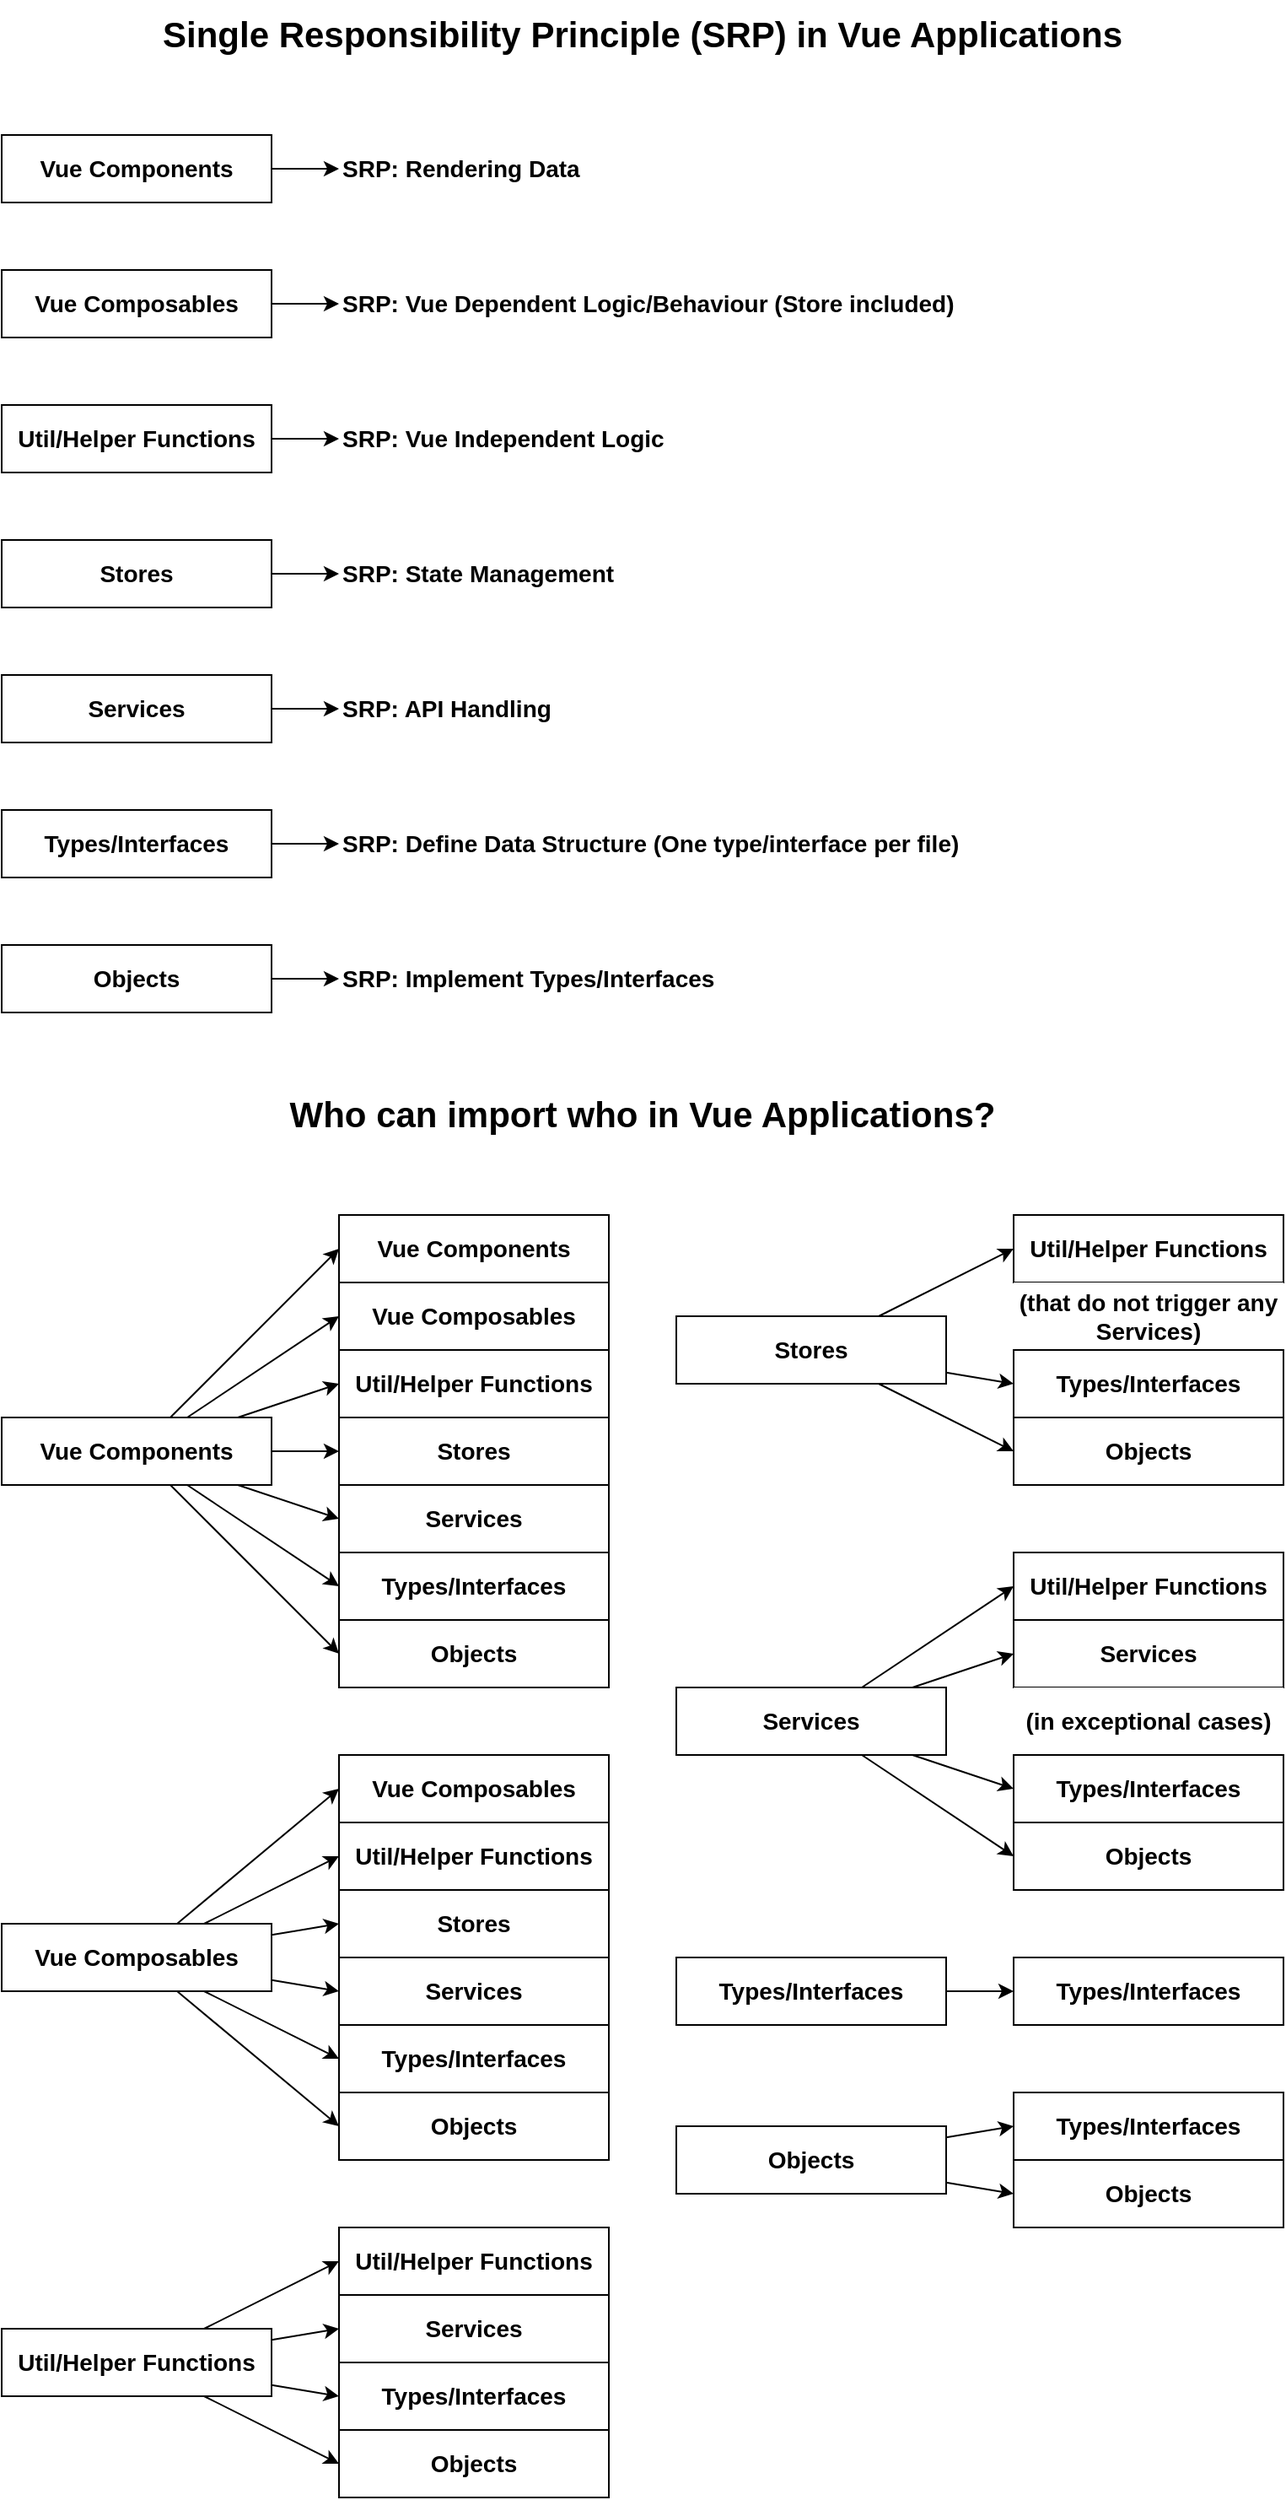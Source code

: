 <mxfile version="28.0.7">
  <diagram name="Seite-1" id="Prk-0ivaJmtBiu-Axqeh">
    <mxGraphModel dx="1198" dy="3158" grid="1" gridSize="10" guides="1" tooltips="1" connect="1" arrows="1" fold="1" page="1" pageScale="1" pageWidth="827" pageHeight="1169" math="0" shadow="0">
      <root>
        <mxCell id="0" />
        <mxCell id="1" parent="0" />
        <mxCell id="aSoLX_tGQvLrZcj3-7WW-1" value="&lt;b&gt;&lt;font style=&quot;font-size: 21px;&quot;&gt;Single Responsibility Principle (SRP) in Vue Applications&lt;/font&gt;&lt;/b&gt;" style="rounded=0;whiteSpace=wrap;html=1;strokeColor=none;" parent="1" vertex="1">
          <mxGeometry x="40" y="-2320" width="760" height="40" as="geometry" />
        </mxCell>
        <mxCell id="aSoLX_tGQvLrZcj3-7WW-2" value="" style="rounded=0;orthogonalLoop=1;jettySize=auto;html=1;" parent="1" source="aSoLX_tGQvLrZcj3-7WW-3" target="aSoLX_tGQvLrZcj3-7WW-4" edge="1">
          <mxGeometry relative="1" as="geometry" />
        </mxCell>
        <mxCell id="aSoLX_tGQvLrZcj3-7WW-3" value="&lt;b&gt;&lt;font style=&quot;font-size: 14px;&quot;&gt;Vue Components&lt;/font&gt;&lt;/b&gt;" style="rounded=0;whiteSpace=wrap;html=1;" parent="1" vertex="1">
          <mxGeometry x="40" y="-2240" width="160" height="40" as="geometry" />
        </mxCell>
        <mxCell id="aSoLX_tGQvLrZcj3-7WW-4" value="&lt;b&gt;&lt;font style=&quot;font-size: 14px;&quot;&gt;SRP: Rendering Data&lt;/font&gt;&lt;/b&gt;" style="rounded=0;whiteSpace=wrap;html=1;strokeColor=none;align=left;" parent="1" vertex="1">
          <mxGeometry x="240" y="-2240" width="400" height="40" as="geometry" />
        </mxCell>
        <mxCell id="aSoLX_tGQvLrZcj3-7WW-5" value="" style="rounded=0;orthogonalLoop=1;jettySize=auto;html=1;" parent="1" source="aSoLX_tGQvLrZcj3-7WW-6" target="aSoLX_tGQvLrZcj3-7WW-7" edge="1">
          <mxGeometry relative="1" as="geometry" />
        </mxCell>
        <mxCell id="aSoLX_tGQvLrZcj3-7WW-6" value="&lt;b&gt;&lt;font style=&quot;font-size: 14px;&quot;&gt;Vue Composables&lt;/font&gt;&lt;/b&gt;" style="rounded=0;whiteSpace=wrap;html=1;" parent="1" vertex="1">
          <mxGeometry x="40" y="-2160" width="160" height="40" as="geometry" />
        </mxCell>
        <mxCell id="aSoLX_tGQvLrZcj3-7WW-7" value="&lt;b&gt;&lt;font style=&quot;font-size: 14px;&quot;&gt;SRP: Vue Dependent Logic/Behaviour (Store included)&lt;/font&gt;&lt;/b&gt;" style="rounded=0;whiteSpace=wrap;html=1;strokeColor=none;align=left;" parent="1" vertex="1">
          <mxGeometry x="240" y="-2160" width="400" height="40" as="geometry" />
        </mxCell>
        <mxCell id="aSoLX_tGQvLrZcj3-7WW-8" value="" style="rounded=0;orthogonalLoop=1;jettySize=auto;html=1;" parent="1" source="aSoLX_tGQvLrZcj3-7WW-9" target="aSoLX_tGQvLrZcj3-7WW-10" edge="1">
          <mxGeometry relative="1" as="geometry" />
        </mxCell>
        <mxCell id="aSoLX_tGQvLrZcj3-7WW-9" value="&lt;b&gt;&lt;font style=&quot;font-size: 14px;&quot;&gt;Util/Helper Functions&lt;/font&gt;&lt;/b&gt;" style="rounded=0;whiteSpace=wrap;html=1;" parent="1" vertex="1">
          <mxGeometry x="40" y="-2080" width="160" height="40" as="geometry" />
        </mxCell>
        <mxCell id="aSoLX_tGQvLrZcj3-7WW-10" value="&lt;b&gt;&lt;font style=&quot;font-size: 14px;&quot;&gt;SRP: Vue Independent Logic&lt;/font&gt;&lt;/b&gt;" style="rounded=0;whiteSpace=wrap;html=1;strokeColor=none;align=left;" parent="1" vertex="1">
          <mxGeometry x="240" y="-2080" width="400" height="40" as="geometry" />
        </mxCell>
        <mxCell id="aSoLX_tGQvLrZcj3-7WW-11" value="" style="rounded=0;orthogonalLoop=1;jettySize=auto;html=1;" parent="1" source="aSoLX_tGQvLrZcj3-7WW-12" target="aSoLX_tGQvLrZcj3-7WW-13" edge="1">
          <mxGeometry relative="1" as="geometry" />
        </mxCell>
        <mxCell id="aSoLX_tGQvLrZcj3-7WW-12" value="&lt;b&gt;&lt;font style=&quot;font-size: 14px;&quot;&gt;Stores&lt;/font&gt;&lt;/b&gt;" style="rounded=0;whiteSpace=wrap;html=1;" parent="1" vertex="1">
          <mxGeometry x="40" y="-2000" width="160" height="40" as="geometry" />
        </mxCell>
        <mxCell id="aSoLX_tGQvLrZcj3-7WW-13" value="&lt;b&gt;&lt;font style=&quot;font-size: 14px;&quot;&gt;SRP: State Management&lt;/font&gt;&lt;/b&gt;" style="rounded=0;whiteSpace=wrap;html=1;strokeColor=none;align=left;" parent="1" vertex="1">
          <mxGeometry x="240" y="-2000" width="400" height="40" as="geometry" />
        </mxCell>
        <mxCell id="aSoLX_tGQvLrZcj3-7WW-14" value="" style="rounded=0;orthogonalLoop=1;jettySize=auto;html=1;" parent="1" source="aSoLX_tGQvLrZcj3-7WW-15" target="aSoLX_tGQvLrZcj3-7WW-16" edge="1">
          <mxGeometry relative="1" as="geometry" />
        </mxCell>
        <mxCell id="aSoLX_tGQvLrZcj3-7WW-15" value="&lt;b&gt;&lt;font style=&quot;font-size: 14px;&quot;&gt;Services&lt;/font&gt;&lt;/b&gt;" style="rounded=0;whiteSpace=wrap;html=1;" parent="1" vertex="1">
          <mxGeometry x="40" y="-1920" width="160" height="40" as="geometry" />
        </mxCell>
        <mxCell id="aSoLX_tGQvLrZcj3-7WW-16" value="&lt;b&gt;&lt;font style=&quot;font-size: 14px;&quot;&gt;SRP: API Handling&lt;/font&gt;&lt;/b&gt;" style="rounded=0;whiteSpace=wrap;html=1;strokeColor=none;align=left;" parent="1" vertex="1">
          <mxGeometry x="240" y="-1920" width="400" height="40" as="geometry" />
        </mxCell>
        <mxCell id="aSoLX_tGQvLrZcj3-7WW-17" style="rounded=0;orthogonalLoop=1;jettySize=auto;html=1;entryX=0;entryY=0.5;entryDx=0;entryDy=0;" parent="1" source="aSoLX_tGQvLrZcj3-7WW-22" target="aSoLX_tGQvLrZcj3-7WW-26" edge="1">
          <mxGeometry relative="1" as="geometry" />
        </mxCell>
        <mxCell id="aSoLX_tGQvLrZcj3-7WW-18" style="rounded=0;orthogonalLoop=1;jettySize=auto;html=1;entryX=0;entryY=0.5;entryDx=0;entryDy=0;" parent="1" source="aSoLX_tGQvLrZcj3-7WW-22" target="aSoLX_tGQvLrZcj3-7WW-23" edge="1">
          <mxGeometry relative="1" as="geometry" />
        </mxCell>
        <mxCell id="aSoLX_tGQvLrZcj3-7WW-19" style="rounded=0;orthogonalLoop=1;jettySize=auto;html=1;entryX=0;entryY=0.5;entryDx=0;entryDy=0;" parent="1" source="aSoLX_tGQvLrZcj3-7WW-22" target="aSoLX_tGQvLrZcj3-7WW-24" edge="1">
          <mxGeometry relative="1" as="geometry" />
        </mxCell>
        <mxCell id="aSoLX_tGQvLrZcj3-7WW-20" style="rounded=0;orthogonalLoop=1;jettySize=auto;html=1;entryX=0;entryY=0.5;entryDx=0;entryDy=0;" parent="1" source="aSoLX_tGQvLrZcj3-7WW-22" target="aSoLX_tGQvLrZcj3-7WW-27" edge="1">
          <mxGeometry relative="1" as="geometry" />
        </mxCell>
        <mxCell id="aSoLX_tGQvLrZcj3-7WW-21" style="rounded=0;orthogonalLoop=1;jettySize=auto;html=1;entryX=0;entryY=0.5;entryDx=0;entryDy=0;" parent="1" source="aSoLX_tGQvLrZcj3-7WW-22" target="aSoLX_tGQvLrZcj3-7WW-25" edge="1">
          <mxGeometry relative="1" as="geometry" />
        </mxCell>
        <mxCell id="3YpTmOR262WHaal2ZHXS-9" style="rounded=0;orthogonalLoop=1;jettySize=auto;html=1;entryX=0;entryY=0.5;entryDx=0;entryDy=0;" edge="1" parent="1" source="aSoLX_tGQvLrZcj3-7WW-22" target="3YpTmOR262WHaal2ZHXS-7">
          <mxGeometry relative="1" as="geometry" />
        </mxCell>
        <mxCell id="3YpTmOR262WHaal2ZHXS-10" style="rounded=0;orthogonalLoop=1;jettySize=auto;html=1;entryX=0;entryY=0.5;entryDx=0;entryDy=0;" edge="1" parent="1" source="aSoLX_tGQvLrZcj3-7WW-22" target="3YpTmOR262WHaal2ZHXS-8">
          <mxGeometry relative="1" as="geometry" />
        </mxCell>
        <mxCell id="aSoLX_tGQvLrZcj3-7WW-22" value="&lt;b&gt;&lt;font style=&quot;font-size: 14px;&quot;&gt;Vue Components&lt;/font&gt;&lt;/b&gt;" style="rounded=0;whiteSpace=wrap;html=1;" parent="1" vertex="1">
          <mxGeometry x="40" y="-1480" width="160" height="40" as="geometry" />
        </mxCell>
        <mxCell id="aSoLX_tGQvLrZcj3-7WW-23" value="&lt;b&gt;&lt;font style=&quot;font-size: 14px;&quot;&gt;Vue Composables&lt;/font&gt;&lt;/b&gt;" style="rounded=0;whiteSpace=wrap;html=1;" parent="1" vertex="1">
          <mxGeometry x="240" y="-1560" width="160" height="40" as="geometry" />
        </mxCell>
        <mxCell id="aSoLX_tGQvLrZcj3-7WW-24" value="&lt;b&gt;&lt;font style=&quot;font-size: 14px;&quot;&gt;Util/Helper Functions&lt;/font&gt;&lt;/b&gt;" style="rounded=0;whiteSpace=wrap;html=1;" parent="1" vertex="1">
          <mxGeometry x="240" y="-1520" width="160" height="40" as="geometry" />
        </mxCell>
        <mxCell id="aSoLX_tGQvLrZcj3-7WW-25" value="&lt;b&gt;&lt;font style=&quot;font-size: 14px;&quot;&gt;Stores&lt;/font&gt;&lt;/b&gt;" style="rounded=0;whiteSpace=wrap;html=1;" parent="1" vertex="1">
          <mxGeometry x="240" y="-1480" width="160" height="40" as="geometry" />
        </mxCell>
        <mxCell id="aSoLX_tGQvLrZcj3-7WW-26" value="&lt;b&gt;&lt;font style=&quot;font-size: 14px;&quot;&gt;Vue Components&lt;/font&gt;&lt;/b&gt;" style="rounded=0;whiteSpace=wrap;html=1;" parent="1" vertex="1">
          <mxGeometry x="240" y="-1600" width="160" height="40" as="geometry" />
        </mxCell>
        <mxCell id="aSoLX_tGQvLrZcj3-7WW-27" value="&lt;b&gt;&lt;font style=&quot;font-size: 14px;&quot;&gt;Services&lt;/font&gt;&lt;/b&gt;" style="rounded=0;whiteSpace=wrap;html=1;" parent="1" vertex="1">
          <mxGeometry x="240" y="-1440" width="160" height="40" as="geometry" />
        </mxCell>
        <mxCell id="aSoLX_tGQvLrZcj3-7WW-28" style="rounded=0;orthogonalLoop=1;jettySize=auto;html=1;entryX=0;entryY=0.5;entryDx=0;entryDy=0;" parent="1" source="aSoLX_tGQvLrZcj3-7WW-32" target="aSoLX_tGQvLrZcj3-7WW-33" edge="1">
          <mxGeometry relative="1" as="geometry" />
        </mxCell>
        <mxCell id="aSoLX_tGQvLrZcj3-7WW-29" style="rounded=0;orthogonalLoop=1;jettySize=auto;html=1;entryX=0;entryY=0.5;entryDx=0;entryDy=0;" parent="1" source="aSoLX_tGQvLrZcj3-7WW-32" target="aSoLX_tGQvLrZcj3-7WW-34" edge="1">
          <mxGeometry relative="1" as="geometry" />
        </mxCell>
        <mxCell id="aSoLX_tGQvLrZcj3-7WW-30" style="rounded=0;orthogonalLoop=1;jettySize=auto;html=1;entryX=0;entryY=0.5;entryDx=0;entryDy=0;" parent="1" source="aSoLX_tGQvLrZcj3-7WW-32" target="aSoLX_tGQvLrZcj3-7WW-36" edge="1">
          <mxGeometry relative="1" as="geometry" />
        </mxCell>
        <mxCell id="aSoLX_tGQvLrZcj3-7WW-31" style="rounded=0;orthogonalLoop=1;jettySize=auto;html=1;entryX=0;entryY=0.5;entryDx=0;entryDy=0;" parent="1" source="aSoLX_tGQvLrZcj3-7WW-32" target="aSoLX_tGQvLrZcj3-7WW-35" edge="1">
          <mxGeometry relative="1" as="geometry" />
        </mxCell>
        <mxCell id="3YpTmOR262WHaal2ZHXS-13" style="rounded=0;orthogonalLoop=1;jettySize=auto;html=1;entryX=0;entryY=0.5;entryDx=0;entryDy=0;" edge="1" parent="1" source="aSoLX_tGQvLrZcj3-7WW-32" target="3YpTmOR262WHaal2ZHXS-11">
          <mxGeometry relative="1" as="geometry" />
        </mxCell>
        <mxCell id="3YpTmOR262WHaal2ZHXS-14" style="rounded=0;orthogonalLoop=1;jettySize=auto;html=1;entryX=0;entryY=0.5;entryDx=0;entryDy=0;" edge="1" parent="1" source="aSoLX_tGQvLrZcj3-7WW-32" target="3YpTmOR262WHaal2ZHXS-12">
          <mxGeometry relative="1" as="geometry" />
        </mxCell>
        <mxCell id="aSoLX_tGQvLrZcj3-7WW-32" value="&lt;b&gt;&lt;font style=&quot;font-size: 14px;&quot;&gt;Vue Composables&lt;/font&gt;&lt;/b&gt;" style="rounded=0;whiteSpace=wrap;html=1;" parent="1" vertex="1">
          <mxGeometry x="40" y="-1180" width="160" height="40" as="geometry" />
        </mxCell>
        <mxCell id="aSoLX_tGQvLrZcj3-7WW-33" value="&lt;b&gt;&lt;font style=&quot;font-size: 14px;&quot;&gt;Vue Composables&lt;/font&gt;&lt;/b&gt;" style="rounded=0;whiteSpace=wrap;html=1;" parent="1" vertex="1">
          <mxGeometry x="240" y="-1280" width="160" height="40" as="geometry" />
        </mxCell>
        <mxCell id="aSoLX_tGQvLrZcj3-7WW-34" value="&lt;b&gt;&lt;font style=&quot;font-size: 14px;&quot;&gt;Util/Helper Functions&lt;/font&gt;&lt;/b&gt;" style="rounded=0;whiteSpace=wrap;html=1;" parent="1" vertex="1">
          <mxGeometry x="240" y="-1240" width="160" height="40" as="geometry" />
        </mxCell>
        <mxCell id="aSoLX_tGQvLrZcj3-7WW-35" value="&lt;b&gt;&lt;font style=&quot;font-size: 14px;&quot;&gt;Stores&lt;/font&gt;&lt;/b&gt;" style="rounded=0;whiteSpace=wrap;html=1;" parent="1" vertex="1">
          <mxGeometry x="240" y="-1200" width="160" height="40" as="geometry" />
        </mxCell>
        <mxCell id="aSoLX_tGQvLrZcj3-7WW-36" value="&lt;b&gt;&lt;font style=&quot;font-size: 14px;&quot;&gt;Services&lt;/font&gt;&lt;/b&gt;" style="rounded=0;whiteSpace=wrap;html=1;" parent="1" vertex="1">
          <mxGeometry x="240" y="-1160" width="160" height="40" as="geometry" />
        </mxCell>
        <mxCell id="aSoLX_tGQvLrZcj3-7WW-37" style="rounded=0;orthogonalLoop=1;jettySize=auto;html=1;entryX=0;entryY=0.5;entryDx=0;entryDy=0;" parent="1" source="aSoLX_tGQvLrZcj3-7WW-40" target="aSoLX_tGQvLrZcj3-7WW-41" edge="1">
          <mxGeometry relative="1" as="geometry" />
        </mxCell>
        <mxCell id="aSoLX_tGQvLrZcj3-7WW-38" style="rounded=0;orthogonalLoop=1;jettySize=auto;html=1;entryX=0;entryY=0.5;entryDx=0;entryDy=0;" parent="1" source="aSoLX_tGQvLrZcj3-7WW-40" target="aSoLX_tGQvLrZcj3-7WW-43" edge="1">
          <mxGeometry relative="1" as="geometry" />
        </mxCell>
        <mxCell id="3YpTmOR262WHaal2ZHXS-17" style="rounded=0;orthogonalLoop=1;jettySize=auto;html=1;entryX=0;entryY=0.5;entryDx=0;entryDy=0;" edge="1" parent="1" source="aSoLX_tGQvLrZcj3-7WW-40" target="3YpTmOR262WHaal2ZHXS-15">
          <mxGeometry relative="1" as="geometry" />
        </mxCell>
        <mxCell id="3YpTmOR262WHaal2ZHXS-18" style="rounded=0;orthogonalLoop=1;jettySize=auto;html=1;entryX=0;entryY=0.5;entryDx=0;entryDy=0;" edge="1" parent="1" source="aSoLX_tGQvLrZcj3-7WW-40" target="3YpTmOR262WHaal2ZHXS-16">
          <mxGeometry relative="1" as="geometry" />
        </mxCell>
        <mxCell id="aSoLX_tGQvLrZcj3-7WW-40" value="&lt;b&gt;&lt;font style=&quot;font-size: 14px;&quot;&gt;Util/Helper Functions&lt;/font&gt;&lt;/b&gt;" style="rounded=0;whiteSpace=wrap;html=1;" parent="1" vertex="1">
          <mxGeometry x="40" y="-940" width="160" height="40" as="geometry" />
        </mxCell>
        <mxCell id="aSoLX_tGQvLrZcj3-7WW-41" value="&lt;b&gt;&lt;font style=&quot;font-size: 14px;&quot;&gt;Util/Helper Functions&lt;/font&gt;&lt;/b&gt;" style="rounded=0;whiteSpace=wrap;html=1;" parent="1" vertex="1">
          <mxGeometry x="240" y="-1000" width="160" height="40" as="geometry" />
        </mxCell>
        <mxCell id="aSoLX_tGQvLrZcj3-7WW-43" value="&lt;b&gt;&lt;font style=&quot;font-size: 14px;&quot;&gt;Services&lt;/font&gt;&lt;/b&gt;" style="rounded=0;whiteSpace=wrap;html=1;" parent="1" vertex="1">
          <mxGeometry x="240" y="-960" width="160" height="40" as="geometry" />
        </mxCell>
        <mxCell id="aSoLX_tGQvLrZcj3-7WW-44" style="rounded=0;orthogonalLoop=1;jettySize=auto;html=1;entryX=0;entryY=0.5;entryDx=0;entryDy=0;" parent="1" source="aSoLX_tGQvLrZcj3-7WW-45" target="aSoLX_tGQvLrZcj3-7WW-46" edge="1">
          <mxGeometry relative="1" as="geometry" />
        </mxCell>
        <mxCell id="3YpTmOR262WHaal2ZHXS-22" style="rounded=0;orthogonalLoop=1;jettySize=auto;html=1;entryX=0;entryY=0.5;entryDx=0;entryDy=0;" edge="1" parent="1" source="aSoLX_tGQvLrZcj3-7WW-45" target="3YpTmOR262WHaal2ZHXS-20">
          <mxGeometry relative="1" as="geometry" />
        </mxCell>
        <mxCell id="3YpTmOR262WHaal2ZHXS-23" style="rounded=0;orthogonalLoop=1;jettySize=auto;html=1;entryX=0;entryY=0.5;entryDx=0;entryDy=0;" edge="1" parent="1" source="aSoLX_tGQvLrZcj3-7WW-45" target="3YpTmOR262WHaal2ZHXS-21">
          <mxGeometry relative="1" as="geometry" />
        </mxCell>
        <mxCell id="aSoLX_tGQvLrZcj3-7WW-45" value="&lt;b&gt;&lt;font style=&quot;font-size: 14px;&quot;&gt;Stores&lt;/font&gt;&lt;/b&gt;" style="rounded=0;whiteSpace=wrap;html=1;" parent="1" vertex="1">
          <mxGeometry x="440" y="-1540" width="160" height="40" as="geometry" />
        </mxCell>
        <mxCell id="aSoLX_tGQvLrZcj3-7WW-46" value="&lt;b&gt;&lt;font style=&quot;font-size: 14px;&quot;&gt;Util/Helper Functions&lt;/font&gt;&lt;/b&gt;" style="rounded=0;whiteSpace=wrap;html=1;" parent="1" vertex="1">
          <mxGeometry x="640" y="-1600" width="160" height="40" as="geometry" />
        </mxCell>
        <mxCell id="aSoLX_tGQvLrZcj3-7WW-47" style="rounded=0;orthogonalLoop=1;jettySize=auto;html=1;entryX=0;entryY=0.5;entryDx=0;entryDy=0;" parent="1" source="aSoLX_tGQvLrZcj3-7WW-49" target="aSoLX_tGQvLrZcj3-7WW-50" edge="1">
          <mxGeometry relative="1" as="geometry" />
        </mxCell>
        <mxCell id="aSoLX_tGQvLrZcj3-7WW-48" style="rounded=0;orthogonalLoop=1;jettySize=auto;html=1;entryX=0;entryY=0.5;entryDx=0;entryDy=0;" parent="1" source="aSoLX_tGQvLrZcj3-7WW-49" target="aSoLX_tGQvLrZcj3-7WW-51" edge="1">
          <mxGeometry relative="1" as="geometry" />
        </mxCell>
        <mxCell id="3YpTmOR262WHaal2ZHXS-26" style="rounded=0;orthogonalLoop=1;jettySize=auto;html=1;entryX=0;entryY=0.5;entryDx=0;entryDy=0;" edge="1" parent="1" source="aSoLX_tGQvLrZcj3-7WW-49" target="3YpTmOR262WHaal2ZHXS-24">
          <mxGeometry relative="1" as="geometry" />
        </mxCell>
        <mxCell id="3YpTmOR262WHaal2ZHXS-27" style="rounded=0;orthogonalLoop=1;jettySize=auto;html=1;entryX=0;entryY=0.5;entryDx=0;entryDy=0;" edge="1" parent="1" source="aSoLX_tGQvLrZcj3-7WW-49" target="3YpTmOR262WHaal2ZHXS-25">
          <mxGeometry relative="1" as="geometry" />
        </mxCell>
        <mxCell id="aSoLX_tGQvLrZcj3-7WW-49" value="&lt;b&gt;&lt;font style=&quot;font-size: 14px;&quot;&gt;Services&lt;/font&gt;&lt;/b&gt;" style="rounded=0;whiteSpace=wrap;html=1;" parent="1" vertex="1">
          <mxGeometry x="440" y="-1320" width="160" height="40" as="geometry" />
        </mxCell>
        <mxCell id="aSoLX_tGQvLrZcj3-7WW-50" value="&lt;b&gt;&lt;font style=&quot;font-size: 14px;&quot;&gt;Util/Helper Functions&lt;/font&gt;&lt;/b&gt;" style="rounded=0;whiteSpace=wrap;html=1;" parent="1" vertex="1">
          <mxGeometry x="640" y="-1400" width="160" height="40" as="geometry" />
        </mxCell>
        <mxCell id="aSoLX_tGQvLrZcj3-7WW-51" value="&lt;b&gt;&lt;font style=&quot;font-size: 14px;&quot;&gt;Services&lt;/font&gt;&lt;/b&gt;" style="rounded=0;whiteSpace=wrap;html=1;" parent="1" vertex="1">
          <mxGeometry x="640" y="-1360" width="160" height="40" as="geometry" />
        </mxCell>
        <mxCell id="aSoLX_tGQvLrZcj3-7WW-52" value="&lt;b&gt;&lt;font style=&quot;font-size: 21px;&quot;&gt;Who can import who in Vue Applications?&lt;/font&gt;&lt;/b&gt;" style="rounded=0;whiteSpace=wrap;html=1;strokeColor=none;" parent="1" vertex="1">
          <mxGeometry x="40" y="-1680" width="760" height="40" as="geometry" />
        </mxCell>
        <mxCell id="19DdMvmEHWv00gD5VKEB-1" value="&lt;b&gt;&lt;font style=&quot;font-size: 14px;&quot;&gt;(that do not trigger any Services)&lt;/font&gt;&lt;/b&gt;" style="rounded=0;whiteSpace=wrap;html=1;strokeColor=none;fontColor=#000000;" parent="1" vertex="1">
          <mxGeometry x="640" y="-1560" width="160" height="40" as="geometry" />
        </mxCell>
        <mxCell id="DtCXY7cOGpiY2sy15-Yy-1" value="&lt;b&gt;&lt;font style=&quot;font-size: 14px;&quot;&gt;(in exceptional cases)&lt;/font&gt;&lt;/b&gt;" style="rounded=0;whiteSpace=wrap;html=1;strokeColor=none;fontColor=#000000;" parent="1" vertex="1">
          <mxGeometry x="640" y="-1320" width="160" height="40" as="geometry" />
        </mxCell>
        <mxCell id="3YpTmOR262WHaal2ZHXS-1" value="" style="rounded=0;orthogonalLoop=1;jettySize=auto;html=1;" edge="1" parent="1" source="3YpTmOR262WHaal2ZHXS-2" target="3YpTmOR262WHaal2ZHXS-3">
          <mxGeometry relative="1" as="geometry" />
        </mxCell>
        <mxCell id="3YpTmOR262WHaal2ZHXS-2" value="&lt;b&gt;&lt;font style=&quot;font-size: 14px;&quot;&gt;Types/Interfaces&lt;/font&gt;&lt;/b&gt;" style="rounded=0;whiteSpace=wrap;html=1;" vertex="1" parent="1">
          <mxGeometry x="40" y="-1840" width="160" height="40" as="geometry" />
        </mxCell>
        <mxCell id="3YpTmOR262WHaal2ZHXS-3" value="&lt;b&gt;&lt;font style=&quot;font-size: 14px;&quot;&gt;SRP: Define Data Structure (One type/interface per file)&lt;/font&gt;&lt;/b&gt;" style="rounded=0;whiteSpace=wrap;html=1;strokeColor=none;align=left;" vertex="1" parent="1">
          <mxGeometry x="240" y="-1840" width="400" height="40" as="geometry" />
        </mxCell>
        <mxCell id="3YpTmOR262WHaal2ZHXS-4" value="" style="rounded=0;orthogonalLoop=1;jettySize=auto;html=1;" edge="1" parent="1" source="3YpTmOR262WHaal2ZHXS-5" target="3YpTmOR262WHaal2ZHXS-6">
          <mxGeometry relative="1" as="geometry" />
        </mxCell>
        <mxCell id="3YpTmOR262WHaal2ZHXS-5" value="&lt;b&gt;&lt;font style=&quot;font-size: 14px;&quot;&gt;Objects&lt;/font&gt;&lt;/b&gt;" style="rounded=0;whiteSpace=wrap;html=1;" vertex="1" parent="1">
          <mxGeometry x="40" y="-1760" width="160" height="40" as="geometry" />
        </mxCell>
        <mxCell id="3YpTmOR262WHaal2ZHXS-6" value="&lt;b&gt;&lt;font style=&quot;font-size: 14px;&quot;&gt;SRP: Implement Types/Interfaces&lt;/font&gt;&lt;/b&gt;" style="rounded=0;whiteSpace=wrap;html=1;strokeColor=none;align=left;" vertex="1" parent="1">
          <mxGeometry x="240" y="-1760" width="400" height="40" as="geometry" />
        </mxCell>
        <mxCell id="3YpTmOR262WHaal2ZHXS-7" value="&lt;b&gt;&lt;font style=&quot;font-size: 14px;&quot;&gt;Types/Interfaces&lt;/font&gt;&lt;/b&gt;" style="rounded=0;whiteSpace=wrap;html=1;" vertex="1" parent="1">
          <mxGeometry x="240" y="-1400" width="160" height="40" as="geometry" />
        </mxCell>
        <mxCell id="3YpTmOR262WHaal2ZHXS-8" value="&lt;b&gt;&lt;font style=&quot;font-size: 14px;&quot;&gt;Objects&lt;/font&gt;&lt;/b&gt;" style="rounded=0;whiteSpace=wrap;html=1;" vertex="1" parent="1">
          <mxGeometry x="240" y="-1360" width="160" height="40" as="geometry" />
        </mxCell>
        <mxCell id="3YpTmOR262WHaal2ZHXS-11" value="&lt;b&gt;&lt;font style=&quot;font-size: 14px;&quot;&gt;Types/Interfaces&lt;/font&gt;&lt;/b&gt;" style="rounded=0;whiteSpace=wrap;html=1;" vertex="1" parent="1">
          <mxGeometry x="240" y="-1120" width="160" height="40" as="geometry" />
        </mxCell>
        <mxCell id="3YpTmOR262WHaal2ZHXS-12" value="&lt;b&gt;&lt;font style=&quot;font-size: 14px;&quot;&gt;Objects&lt;/font&gt;&lt;/b&gt;" style="rounded=0;whiteSpace=wrap;html=1;" vertex="1" parent="1">
          <mxGeometry x="240" y="-1080" width="160" height="40" as="geometry" />
        </mxCell>
        <mxCell id="3YpTmOR262WHaal2ZHXS-15" value="&lt;b&gt;&lt;font style=&quot;font-size: 14px;&quot;&gt;Types/Interfaces&lt;/font&gt;&lt;/b&gt;" style="rounded=0;whiteSpace=wrap;html=1;" vertex="1" parent="1">
          <mxGeometry x="240" y="-920" width="160" height="40" as="geometry" />
        </mxCell>
        <mxCell id="3YpTmOR262WHaal2ZHXS-16" value="&lt;b&gt;&lt;font style=&quot;font-size: 14px;&quot;&gt;Objects&lt;/font&gt;&lt;/b&gt;" style="rounded=0;whiteSpace=wrap;html=1;" vertex="1" parent="1">
          <mxGeometry x="240" y="-880" width="160" height="40" as="geometry" />
        </mxCell>
        <mxCell id="3YpTmOR262WHaal2ZHXS-20" value="&lt;b&gt;&lt;font style=&quot;font-size: 14px;&quot;&gt;Types/Interfaces&lt;/font&gt;&lt;/b&gt;" style="rounded=0;whiteSpace=wrap;html=1;" vertex="1" parent="1">
          <mxGeometry x="640" y="-1520" width="160" height="40" as="geometry" />
        </mxCell>
        <mxCell id="3YpTmOR262WHaal2ZHXS-21" value="&lt;b&gt;&lt;font style=&quot;font-size: 14px;&quot;&gt;Objects&lt;/font&gt;&lt;/b&gt;" style="rounded=0;whiteSpace=wrap;html=1;" vertex="1" parent="1">
          <mxGeometry x="640" y="-1480" width="160" height="40" as="geometry" />
        </mxCell>
        <mxCell id="3YpTmOR262WHaal2ZHXS-24" value="&lt;b&gt;&lt;font style=&quot;font-size: 14px;&quot;&gt;Types/Interfaces&lt;/font&gt;&lt;/b&gt;" style="rounded=0;whiteSpace=wrap;html=1;" vertex="1" parent="1">
          <mxGeometry x="640" y="-1280" width="160" height="40" as="geometry" />
        </mxCell>
        <mxCell id="3YpTmOR262WHaal2ZHXS-25" value="&lt;b&gt;&lt;font style=&quot;font-size: 14px;&quot;&gt;Objects&lt;/font&gt;&lt;/b&gt;" style="rounded=0;whiteSpace=wrap;html=1;" vertex="1" parent="1">
          <mxGeometry x="640" y="-1240" width="160" height="40" as="geometry" />
        </mxCell>
        <mxCell id="3YpTmOR262WHaal2ZHXS-28" style="rounded=0;orthogonalLoop=1;jettySize=auto;html=1;entryX=0;entryY=0.5;entryDx=0;entryDy=0;" edge="1" parent="1" source="3YpTmOR262WHaal2ZHXS-32" target="3YpTmOR262WHaal2ZHXS-33">
          <mxGeometry relative="1" as="geometry" />
        </mxCell>
        <mxCell id="3YpTmOR262WHaal2ZHXS-32" value="&lt;b&gt;&lt;font style=&quot;font-size: 14px;&quot;&gt;Types/Interfaces&lt;/font&gt;&lt;/b&gt;" style="rounded=0;whiteSpace=wrap;html=1;" vertex="1" parent="1">
          <mxGeometry x="440" y="-1160" width="160" height="40" as="geometry" />
        </mxCell>
        <mxCell id="3YpTmOR262WHaal2ZHXS-33" value="&lt;b&gt;&lt;font style=&quot;font-size: 14px;&quot;&gt;Types/Interfaces&lt;/font&gt;&lt;/b&gt;" style="rounded=0;whiteSpace=wrap;html=1;" vertex="1" parent="1">
          <mxGeometry x="640" y="-1160" width="160" height="40" as="geometry" />
        </mxCell>
        <mxCell id="3YpTmOR262WHaal2ZHXS-37" style="rounded=0;orthogonalLoop=1;jettySize=auto;html=1;entryX=0;entryY=0.5;entryDx=0;entryDy=0;" edge="1" parent="1" source="3YpTmOR262WHaal2ZHXS-41" target="3YpTmOR262WHaal2ZHXS-42">
          <mxGeometry relative="1" as="geometry" />
        </mxCell>
        <mxCell id="3YpTmOR262WHaal2ZHXS-40" style="rounded=0;orthogonalLoop=1;jettySize=auto;html=1;entryX=0;entryY=0.5;entryDx=0;entryDy=0;" edge="1" parent="1" source="3YpTmOR262WHaal2ZHXS-41" target="3YpTmOR262WHaal2ZHXS-45">
          <mxGeometry relative="1" as="geometry" />
        </mxCell>
        <mxCell id="3YpTmOR262WHaal2ZHXS-41" value="&lt;b&gt;&lt;font style=&quot;font-size: 14px;&quot;&gt;Objects&lt;/font&gt;&lt;/b&gt;" style="rounded=0;whiteSpace=wrap;html=1;" vertex="1" parent="1">
          <mxGeometry x="440" y="-1060" width="160" height="40" as="geometry" />
        </mxCell>
        <mxCell id="3YpTmOR262WHaal2ZHXS-42" value="&lt;b&gt;&lt;font style=&quot;font-size: 14px;&quot;&gt;Types/Interfaces&lt;/font&gt;&lt;/b&gt;" style="rounded=0;whiteSpace=wrap;html=1;" vertex="1" parent="1">
          <mxGeometry x="640" y="-1080" width="160" height="40" as="geometry" />
        </mxCell>
        <mxCell id="3YpTmOR262WHaal2ZHXS-45" value="&lt;b&gt;&lt;font style=&quot;font-size: 14px;&quot;&gt;Objects&lt;/font&gt;&lt;/b&gt;" style="rounded=0;whiteSpace=wrap;html=1;" vertex="1" parent="1">
          <mxGeometry x="640" y="-1040" width="160" height="40" as="geometry" />
        </mxCell>
      </root>
    </mxGraphModel>
  </diagram>
</mxfile>
